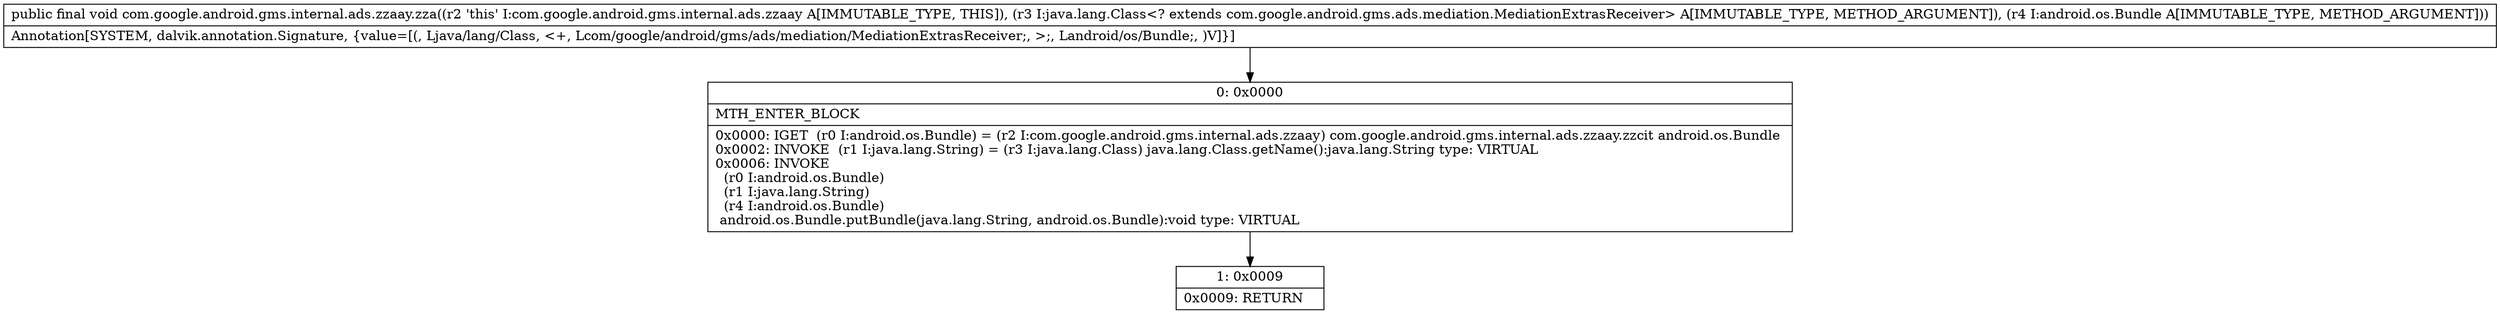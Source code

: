 digraph "CFG forcom.google.android.gms.internal.ads.zzaay.zza(Ljava\/lang\/Class;Landroid\/os\/Bundle;)V" {
Node_0 [shape=record,label="{0\:\ 0x0000|MTH_ENTER_BLOCK\l|0x0000: IGET  (r0 I:android.os.Bundle) = (r2 I:com.google.android.gms.internal.ads.zzaay) com.google.android.gms.internal.ads.zzaay.zzcit android.os.Bundle \l0x0002: INVOKE  (r1 I:java.lang.String) = (r3 I:java.lang.Class) java.lang.Class.getName():java.lang.String type: VIRTUAL \l0x0006: INVOKE  \l  (r0 I:android.os.Bundle)\l  (r1 I:java.lang.String)\l  (r4 I:android.os.Bundle)\l android.os.Bundle.putBundle(java.lang.String, android.os.Bundle):void type: VIRTUAL \l}"];
Node_1 [shape=record,label="{1\:\ 0x0009|0x0009: RETURN   \l}"];
MethodNode[shape=record,label="{public final void com.google.android.gms.internal.ads.zzaay.zza((r2 'this' I:com.google.android.gms.internal.ads.zzaay A[IMMUTABLE_TYPE, THIS]), (r3 I:java.lang.Class\<? extends com.google.android.gms.ads.mediation.MediationExtrasReceiver\> A[IMMUTABLE_TYPE, METHOD_ARGUMENT]), (r4 I:android.os.Bundle A[IMMUTABLE_TYPE, METHOD_ARGUMENT]))  | Annotation[SYSTEM, dalvik.annotation.Signature, \{value=[(, Ljava\/lang\/Class, \<+, Lcom\/google\/android\/gms\/ads\/mediation\/MediationExtrasReceiver;, \>;, Landroid\/os\/Bundle;, )V]\}]\l}"];
MethodNode -> Node_0;
Node_0 -> Node_1;
}

